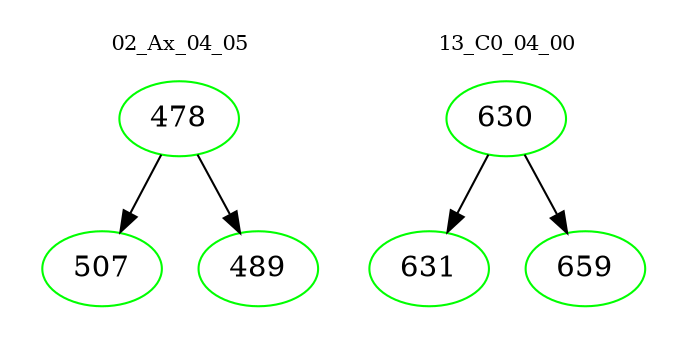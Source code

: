 digraph{
subgraph cluster_0 {
color = white
label = "02_Ax_04_05";
fontsize=10;
T0_478 [label="478", color="green"]
T0_478 -> T0_507 [color="black"]
T0_507 [label="507", color="green"]
T0_478 -> T0_489 [color="black"]
T0_489 [label="489", color="green"]
}
subgraph cluster_1 {
color = white
label = "13_C0_04_00";
fontsize=10;
T1_630 [label="630", color="green"]
T1_630 -> T1_631 [color="black"]
T1_631 [label="631", color="green"]
T1_630 -> T1_659 [color="black"]
T1_659 [label="659", color="green"]
}
}

